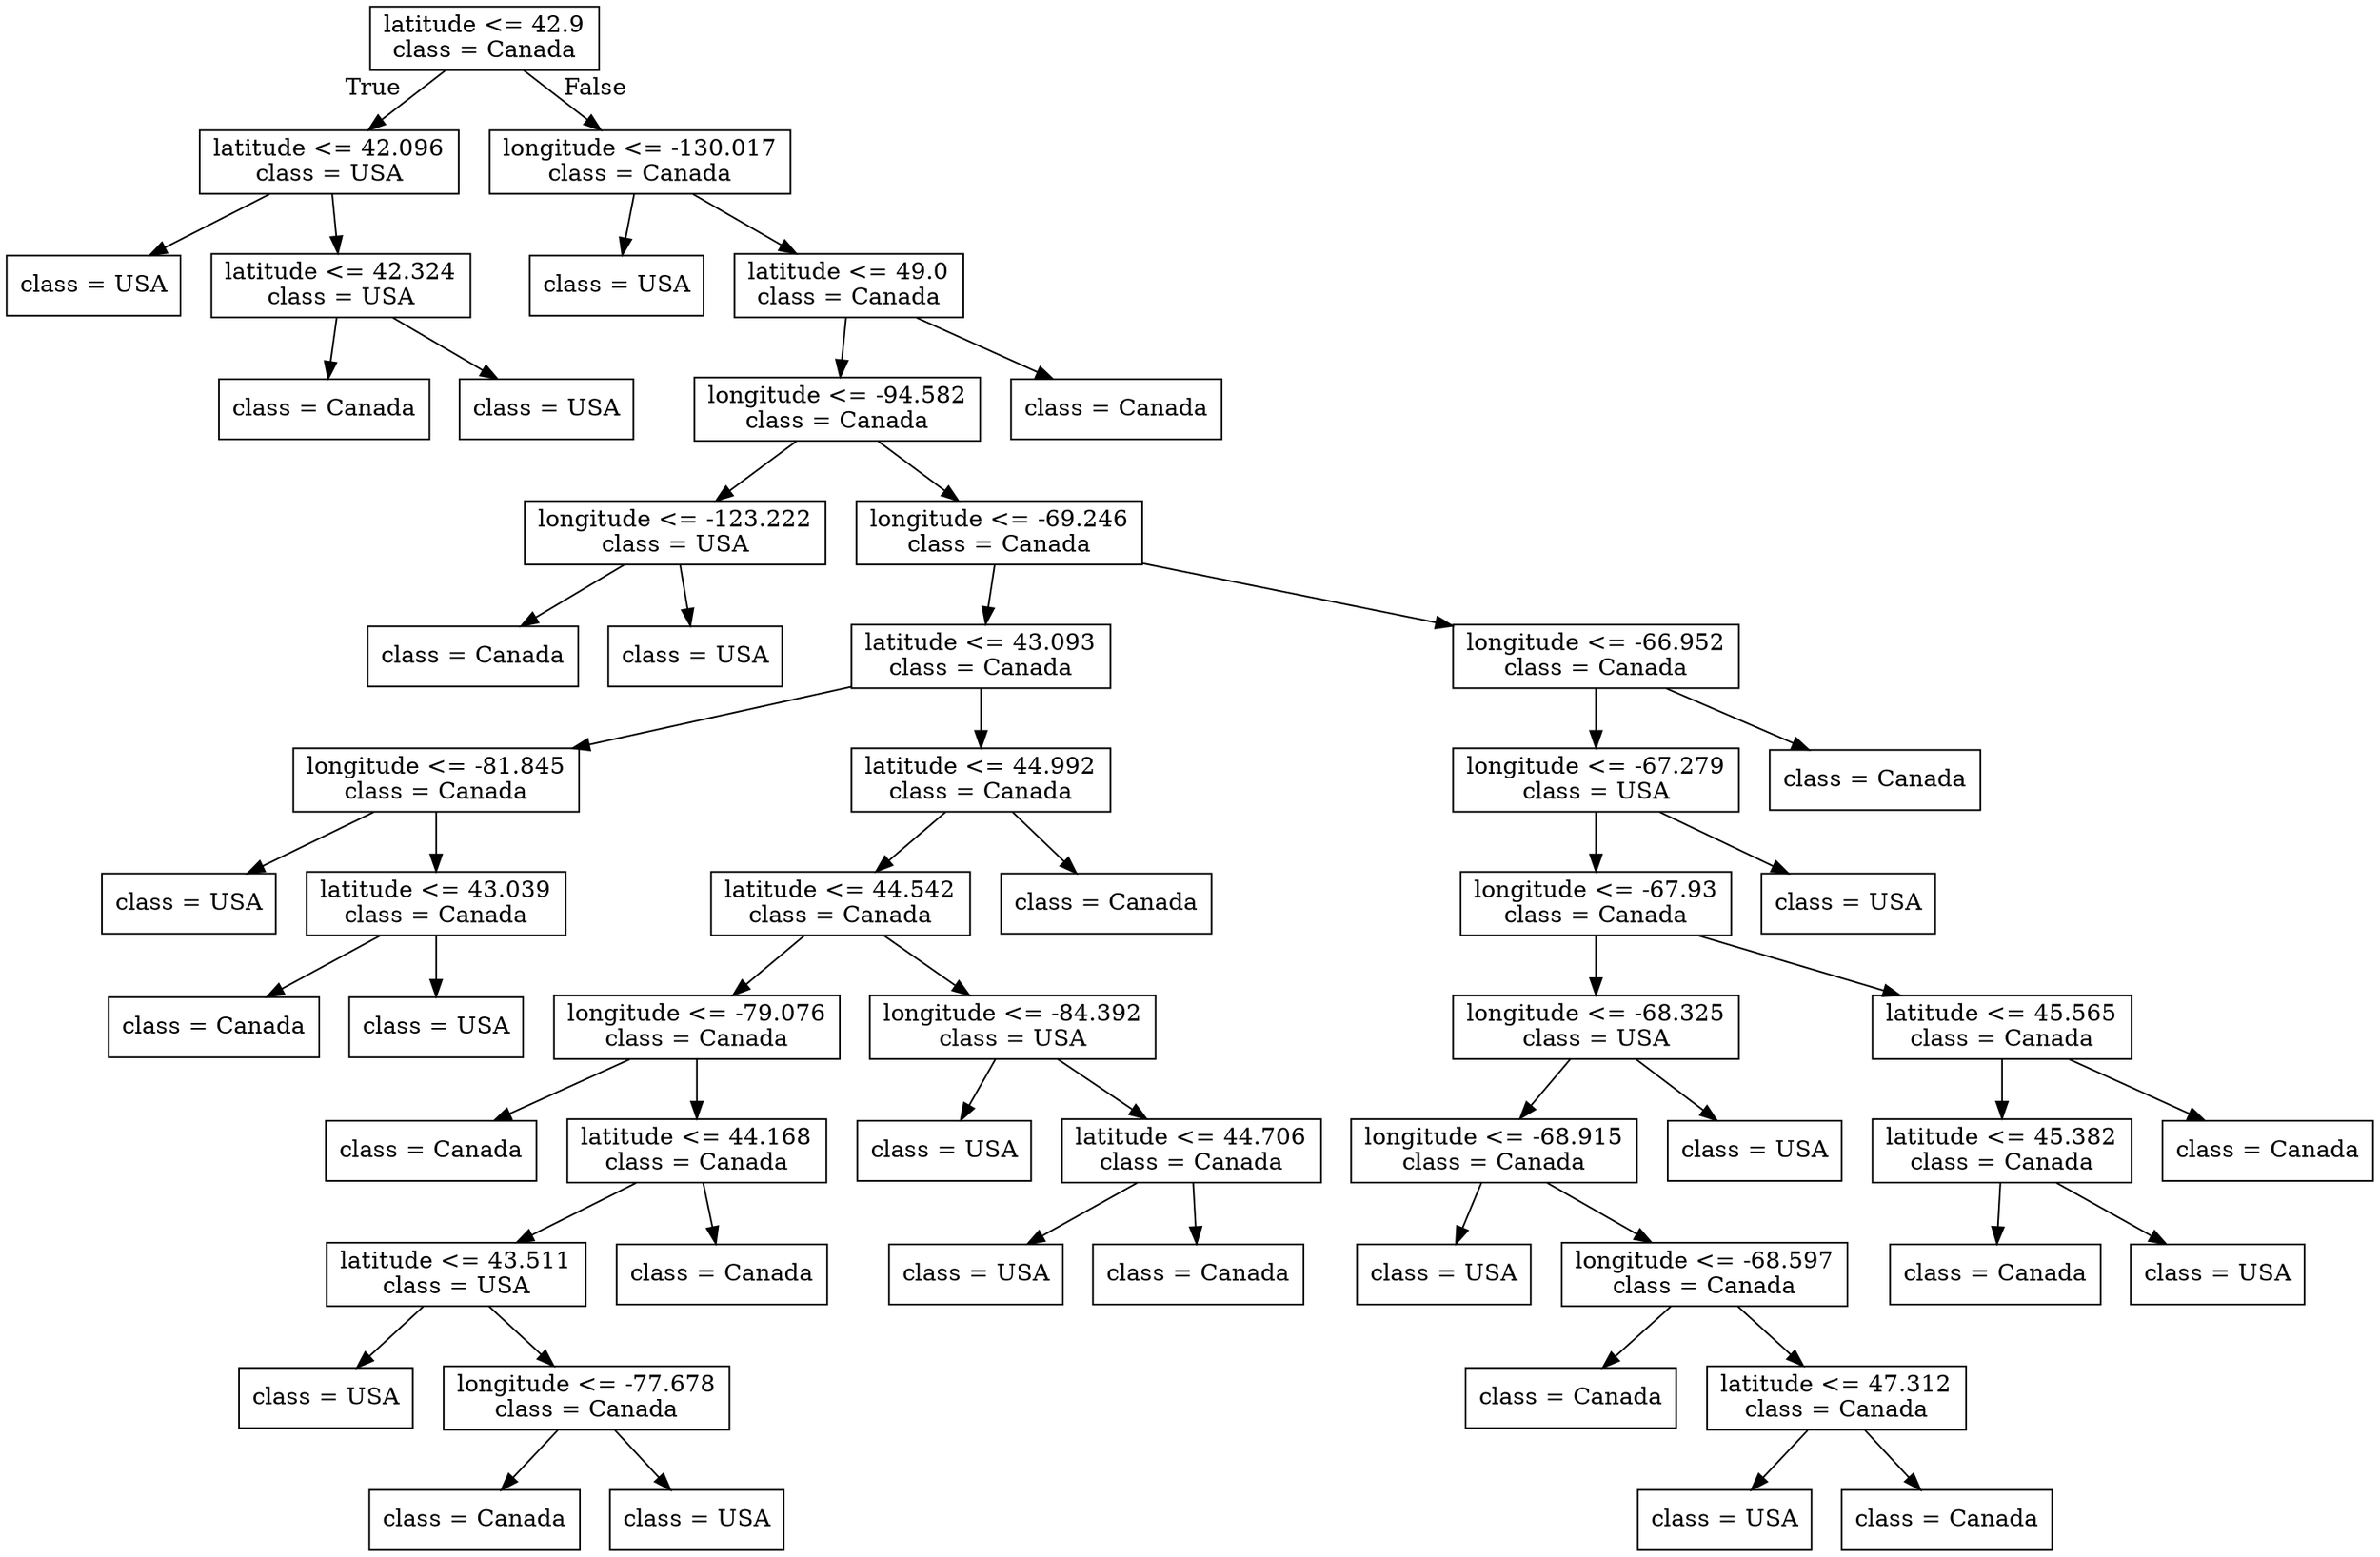 digraph Tree {
node [shape=box] ;
0 [label="latitude <= 42.9\nclass = Canada"] ;
1 [label="latitude <= 42.096\nclass = USA"] ;
0 -> 1 [labeldistance=2.5, labelangle=45, headlabel="True"] ;
2 [label="class = USA"] ;
1 -> 2 ;
3 [label="latitude <= 42.324\nclass = USA"] ;
1 -> 3 ;
4 [label="class = Canada"] ;
3 -> 4 ;
5 [label="class = USA"] ;
3 -> 5 ;
6 [label="longitude <= -130.017\nclass = Canada"] ;
0 -> 6 [labeldistance=2.5, labelangle=-45, headlabel="False"] ;
7 [label="class = USA"] ;
6 -> 7 ;
8 [label="latitude <= 49.0\nclass = Canada"] ;
6 -> 8 ;
9 [label="longitude <= -94.582\nclass = Canada"] ;
8 -> 9 ;
10 [label="longitude <= -123.222\nclass = USA"] ;
9 -> 10 ;
11 [label="class = Canada"] ;
10 -> 11 ;
12 [label="class = USA"] ;
10 -> 12 ;
13 [label="longitude <= -69.246\nclass = Canada"] ;
9 -> 13 ;
14 [label="latitude <= 43.093\nclass = Canada"] ;
13 -> 14 ;
15 [label="longitude <= -81.845\nclass = Canada"] ;
14 -> 15 ;
16 [label="class = USA"] ;
15 -> 16 ;
17 [label="latitude <= 43.039\nclass = Canada"] ;
15 -> 17 ;
18 [label="class = Canada"] ;
17 -> 18 ;
19 [label="class = USA"] ;
17 -> 19 ;
20 [label="latitude <= 44.992\nclass = Canada"] ;
14 -> 20 ;
21 [label="latitude <= 44.542\nclass = Canada"] ;
20 -> 21 ;
22 [label="longitude <= -79.076\nclass = Canada"] ;
21 -> 22 ;
23 [label="class = Canada"] ;
22 -> 23 ;
24 [label="latitude <= 44.168\nclass = Canada"] ;
22 -> 24 ;
25 [label="latitude <= 43.511\nclass = USA"] ;
24 -> 25 ;
26 [label="class = USA"] ;
25 -> 26 ;
27 [label="longitude <= -77.678\nclass = Canada"] ;
25 -> 27 ;
28 [label="class = Canada"] ;
27 -> 28 ;
29 [label="class = USA"] ;
27 -> 29 ;
30 [label="class = Canada"] ;
24 -> 30 ;
31 [label="longitude <= -84.392\nclass = USA"] ;
21 -> 31 ;
32 [label="class = USA"] ;
31 -> 32 ;
33 [label="latitude <= 44.706\nclass = Canada"] ;
31 -> 33 ;
34 [label="class = USA"] ;
33 -> 34 ;
35 [label="class = Canada"] ;
33 -> 35 ;
36 [label="class = Canada"] ;
20 -> 36 ;
37 [label="longitude <= -66.952\nclass = Canada"] ;
13 -> 37 ;
38 [label="longitude <= -67.279\nclass = USA"] ;
37 -> 38 ;
39 [label="longitude <= -67.93\nclass = Canada"] ;
38 -> 39 ;
40 [label="longitude <= -68.325\nclass = USA"] ;
39 -> 40 ;
41 [label="longitude <= -68.915\nclass = Canada"] ;
40 -> 41 ;
42 [label="class = USA"] ;
41 -> 42 ;
43 [label="longitude <= -68.597\nclass = Canada"] ;
41 -> 43 ;
44 [label="class = Canada"] ;
43 -> 44 ;
45 [label="latitude <= 47.312\nclass = Canada"] ;
43 -> 45 ;
46 [label="class = USA"] ;
45 -> 46 ;
47 [label="class = Canada"] ;
45 -> 47 ;
48 [label="class = USA"] ;
40 -> 48 ;
49 [label="latitude <= 45.565\nclass = Canada"] ;
39 -> 49 ;
50 [label="latitude <= 45.382\nclass = Canada"] ;
49 -> 50 ;
51 [label="class = Canada"] ;
50 -> 51 ;
52 [label="class = USA"] ;
50 -> 52 ;
53 [label="class = Canada"] ;
49 -> 53 ;
54 [label="class = USA"] ;
38 -> 54 ;
55 [label="class = Canada"] ;
37 -> 55 ;
56 [label="class = Canada"] ;
8 -> 56 ;
}
